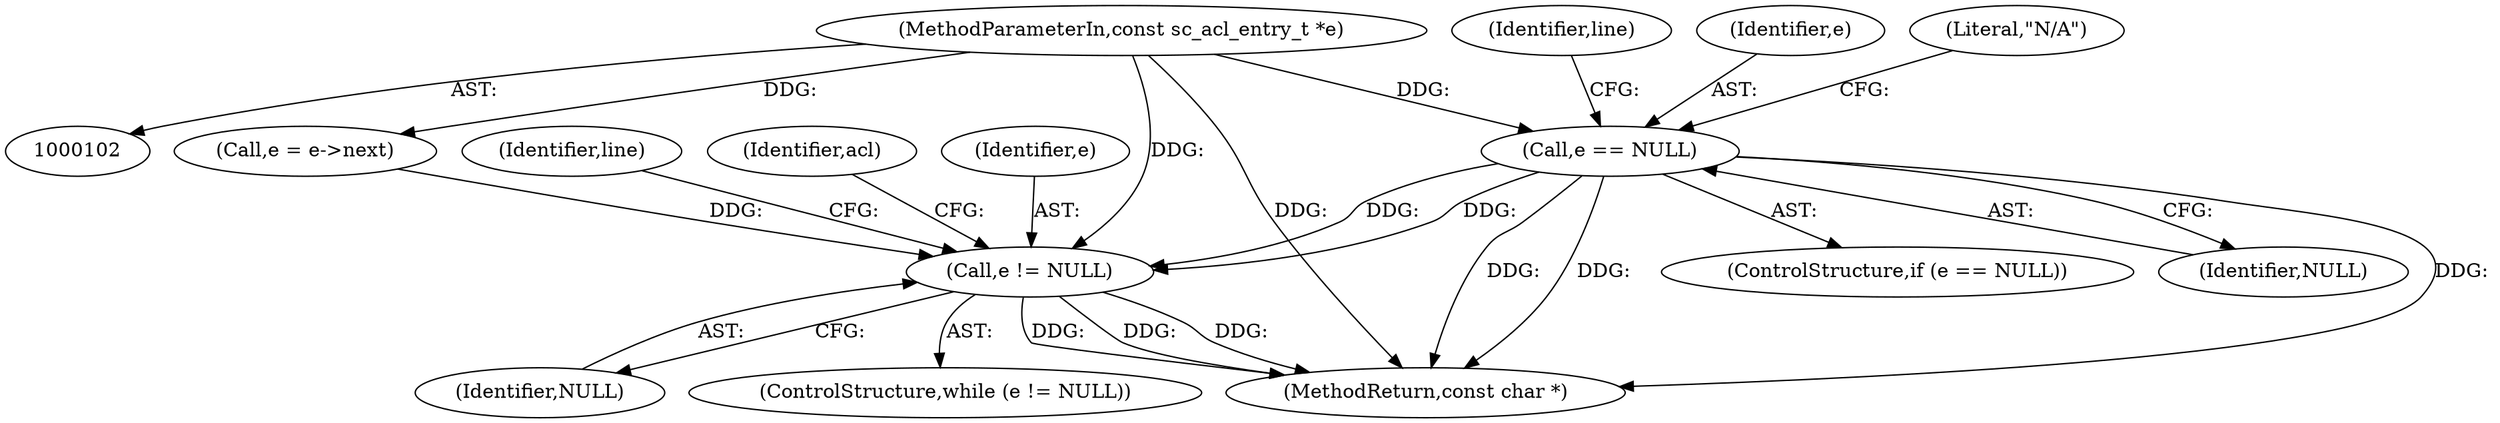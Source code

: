 digraph "0_OpenSC_360e95d45ac4123255a4c796db96337f332160ad#diff-d643a0fa169471dbf2912f4866dc49c5_11@pointer" {
"1000109" [label="(Call,e == NULL)"];
"1000103" [label="(MethodParameterIn,const sc_acl_entry_t *e)"];
"1000120" [label="(Call,e != NULL)"];
"1000108" [label="(ControlStructure,if (e == NULL))"];
"1000116" [label="(Identifier,line)"];
"1000120" [label="(Call,e != NULL)"];
"1000261" [label="(Call,e = e->next)"];
"1000110" [label="(Identifier,e)"];
"1000268" [label="(Identifier,line)"];
"1000109" [label="(Call,e == NULL)"];
"1000111" [label="(Identifier,NULL)"];
"1000122" [label="(Identifier,NULL)"];
"1000103" [label="(MethodParameterIn,const sc_acl_entry_t *e)"];
"1000119" [label="(ControlStructure,while (e != NULL))"];
"1000125" [label="(Identifier,acl)"];
"1000284" [label="(MethodReturn,const char *)"];
"1000113" [label="(Literal,\"N/A\")"];
"1000121" [label="(Identifier,e)"];
"1000109" -> "1000108"  [label="AST: "];
"1000109" -> "1000111"  [label="CFG: "];
"1000110" -> "1000109"  [label="AST: "];
"1000111" -> "1000109"  [label="AST: "];
"1000113" -> "1000109"  [label="CFG: "];
"1000116" -> "1000109"  [label="CFG: "];
"1000109" -> "1000284"  [label="DDG: "];
"1000109" -> "1000284"  [label="DDG: "];
"1000109" -> "1000284"  [label="DDG: "];
"1000103" -> "1000109"  [label="DDG: "];
"1000109" -> "1000120"  [label="DDG: "];
"1000109" -> "1000120"  [label="DDG: "];
"1000103" -> "1000102"  [label="AST: "];
"1000103" -> "1000284"  [label="DDG: "];
"1000103" -> "1000120"  [label="DDG: "];
"1000103" -> "1000261"  [label="DDG: "];
"1000120" -> "1000119"  [label="AST: "];
"1000120" -> "1000122"  [label="CFG: "];
"1000121" -> "1000120"  [label="AST: "];
"1000122" -> "1000120"  [label="AST: "];
"1000125" -> "1000120"  [label="CFG: "];
"1000268" -> "1000120"  [label="CFG: "];
"1000120" -> "1000284"  [label="DDG: "];
"1000120" -> "1000284"  [label="DDG: "];
"1000120" -> "1000284"  [label="DDG: "];
"1000261" -> "1000120"  [label="DDG: "];
}
